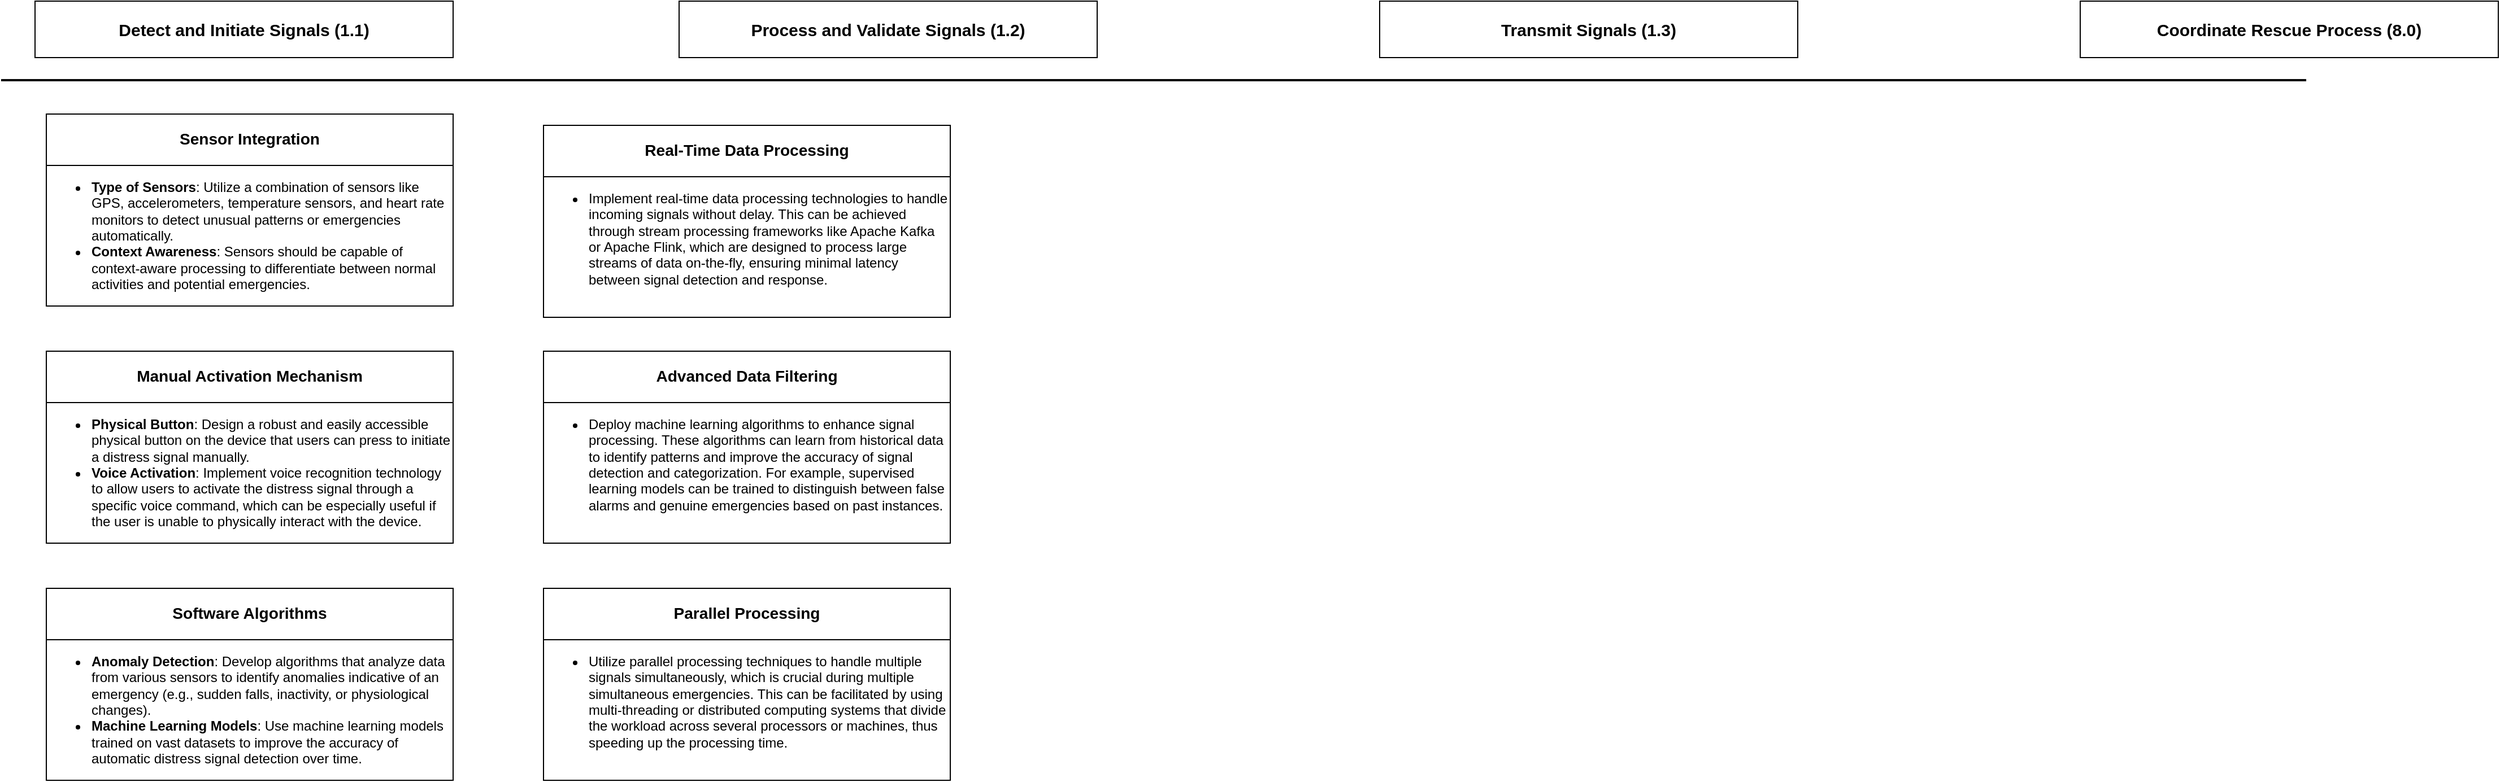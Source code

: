 <mxfile version="24.3.1" type="github">
  <diagram name="Page-1" id="fyQJrKO3HGvpboNa-rPu">
    <mxGraphModel dx="989" dy="514" grid="1" gridSize="10" guides="1" tooltips="1" connect="1" arrows="1" fold="1" page="1" pageScale="1" pageWidth="2336" pageHeight="1654" math="0" shadow="0">
      <root>
        <mxCell id="0" />
        <mxCell id="1" parent="0" />
        <mxCell id="Rn9gUrKCNcuoDYYOBClU-2" value="&lt;strong style=&quot;font-size: 15px;&quot;&gt;Detect and Initiate Signals (1.1)&lt;/strong&gt;" style="whiteSpace=wrap;html=1;align=center;fontSize=15;" vertex="1" parent="1">
          <mxGeometry x="190" y="200" width="370" height="50" as="geometry" />
        </mxCell>
        <mxCell id="Rn9gUrKCNcuoDYYOBClU-6" value="" style="endArrow=none;html=1;rounded=0;strokeWidth=2;" edge="1" parent="1">
          <mxGeometry relative="1" as="geometry">
            <mxPoint x="160" y="270" as="sourcePoint" />
            <mxPoint x="2200" y="270" as="targetPoint" />
          </mxGeometry>
        </mxCell>
        <mxCell id="Rn9gUrKCNcuoDYYOBClU-21" value="&lt;h3 style=&quot;text-align: center;&quot;&gt;Sensor Integration&lt;/h3&gt;&lt;hr size=&quot;1&quot; style=&quot;border-style:solid;&quot;&gt;&lt;ul&gt;&lt;li&gt;&lt;strong&gt;&lt;strong style=&quot;background-color: initial;&quot;&gt;Type of Sensors&lt;/strong&gt;&lt;span style=&quot;background-color: initial; font-weight: normal;&quot;&gt;: Utilize a combination of sensors like GPS, accelerometers, temperature sensors, and heart rate monitors to detect unusual patterns or emergencies automatically.&lt;/span&gt;&lt;br&gt;&lt;/strong&gt;&lt;/li&gt;&lt;li&gt;&lt;strong&gt;Context Awareness&lt;/strong&gt;: Sensors should be capable of context-aware processing to differentiate between normal activities and potential emergencies.&lt;/li&gt;&lt;/ul&gt;" style="verticalAlign=top;align=left;overflow=fill;html=1;whiteSpace=wrap;" vertex="1" parent="1">
          <mxGeometry x="200" y="300" width="360" height="170" as="geometry" />
        </mxCell>
        <mxCell id="Rn9gUrKCNcuoDYYOBClU-22" value="&lt;h3 style=&quot;text-align: center;&quot;&gt;Manual Activation Mechanism&lt;/h3&gt;&lt;hr size=&quot;1&quot; style=&quot;border-style:solid;&quot;&gt;&lt;ul&gt;&lt;li&gt;&lt;strong&gt;Physical Button&lt;/strong&gt;: Design a robust and easily accessible physical button on the device that users can press to initiate a distress signal manually.&lt;/li&gt;&lt;li&gt;&lt;strong&gt;Voice Activation&lt;/strong&gt;: Implement voice recognition technology to allow users to activate the distress signal through a specific voice command, which can be especially useful if the user is unable to physically interact with the device.&lt;/li&gt;&lt;/ul&gt;" style="verticalAlign=top;align=left;overflow=fill;html=1;whiteSpace=wrap;" vertex="1" parent="1">
          <mxGeometry x="200" y="510" width="360" height="170" as="geometry" />
        </mxCell>
        <mxCell id="Rn9gUrKCNcuoDYYOBClU-24" value="&lt;h3 style=&quot;text-align: center;&quot;&gt;Software Algorithms&lt;/h3&gt;&lt;hr size=&quot;1&quot; style=&quot;border-style:solid;&quot;&gt;&lt;ul&gt;&lt;li&gt;&lt;strong&gt;Anomaly Detection&lt;/strong&gt;: Develop algorithms that analyze data from various sensors to identify anomalies indicative of an emergency (e.g., sudden falls, inactivity, or physiological changes).&lt;/li&gt;&lt;li&gt;&lt;strong&gt;Machine Learning Models&lt;/strong&gt;: Use machine learning models trained on vast datasets to improve the accuracy of automatic distress signal detection over time.&lt;/li&gt;&lt;/ul&gt;" style="verticalAlign=top;align=left;overflow=fill;html=1;whiteSpace=wrap;" vertex="1" parent="1">
          <mxGeometry x="200" y="720" width="360" height="170" as="geometry" />
        </mxCell>
        <mxCell id="Rn9gUrKCNcuoDYYOBClU-25" value="&lt;strong style=&quot;font-size: 15px;&quot;&gt;Process and Validate Signals (1.2)&lt;/strong&gt;" style="whiteSpace=wrap;html=1;align=center;fontSize=15;" vertex="1" parent="1">
          <mxGeometry x="760" y="200" width="370" height="50" as="geometry" />
        </mxCell>
        <mxCell id="Rn9gUrKCNcuoDYYOBClU-26" value="&lt;strong style=&quot;font-size: 15px;&quot;&gt;Transmit Signals (1.3)&lt;/strong&gt;" style="whiteSpace=wrap;html=1;align=center;fontSize=15;" vertex="1" parent="1">
          <mxGeometry x="1380" y="200" width="370" height="50" as="geometry" />
        </mxCell>
        <mxCell id="Rn9gUrKCNcuoDYYOBClU-27" value="&lt;strong style=&quot;font-size: 15px;&quot;&gt;Coordinate Rescue Process (8.0)&lt;/strong&gt;" style="whiteSpace=wrap;html=1;align=center;fontSize=15;" vertex="1" parent="1">
          <mxGeometry x="2000" y="200" width="370" height="50" as="geometry" />
        </mxCell>
        <mxCell id="Rn9gUrKCNcuoDYYOBClU-28" value="&lt;h3 style=&quot;text-align: center;&quot;&gt;&lt;strong&gt;Real-Time Data Processing&lt;/strong&gt;&lt;/h3&gt;&lt;hr size=&quot;1&quot; style=&quot;border-style:solid;&quot;&gt;&lt;ul&gt;&lt;li&gt;Implement real-time data processing technologies to handle incoming signals without delay. This can be achieved through stream processing frameworks like Apache Kafka or Apache Flink, which are designed to process large streams of data on-the-fly, ensuring minimal latency between signal detection and response.&lt;br&gt;&lt;/li&gt;&lt;/ul&gt;" style="verticalAlign=top;align=left;overflow=fill;html=1;whiteSpace=wrap;" vertex="1" parent="1">
          <mxGeometry x="640" y="310" width="360" height="170" as="geometry" />
        </mxCell>
        <mxCell id="Rn9gUrKCNcuoDYYOBClU-29" value="&lt;h3 style=&quot;text-align: center;&quot;&gt;&lt;strong&gt;Advanced Data Filtering&lt;/strong&gt;&lt;/h3&gt;&lt;hr size=&quot;1&quot; style=&quot;border-style:solid;&quot;&gt;&lt;ul&gt;&lt;li&gt;Deploy machine learning algorithms to enhance signal processing. These algorithms can learn from historical data to identify patterns and improve the accuracy of signal detection and categorization. For example, supervised learning models can be trained to distinguish between false alarms and genuine emergencies based on past instances.&lt;br&gt;&lt;/li&gt;&lt;/ul&gt;" style="verticalAlign=top;align=left;overflow=fill;html=1;whiteSpace=wrap;" vertex="1" parent="1">
          <mxGeometry x="640" y="510" width="360" height="170" as="geometry" />
        </mxCell>
        <mxCell id="Rn9gUrKCNcuoDYYOBClU-30" value="&lt;h3 style=&quot;text-align: center;&quot;&gt;&lt;strong&gt;Parallel Processing&lt;/strong&gt;&lt;/h3&gt;&lt;hr size=&quot;1&quot; style=&quot;border-style:solid;&quot;&gt;&lt;ul&gt;&lt;li&gt;Utilize parallel processing techniques to handle multiple signals simultaneously, which is crucial during multiple simultaneous emergencies. This can be facilitated by using multi-threading or distributed computing systems that divide the workload across several processors or machines, thus speeding up the processing time.&lt;br&gt;&lt;/li&gt;&lt;/ul&gt;" style="verticalAlign=top;align=left;overflow=fill;html=1;whiteSpace=wrap;" vertex="1" parent="1">
          <mxGeometry x="640" y="720" width="360" height="170" as="geometry" />
        </mxCell>
      </root>
    </mxGraphModel>
  </diagram>
</mxfile>
